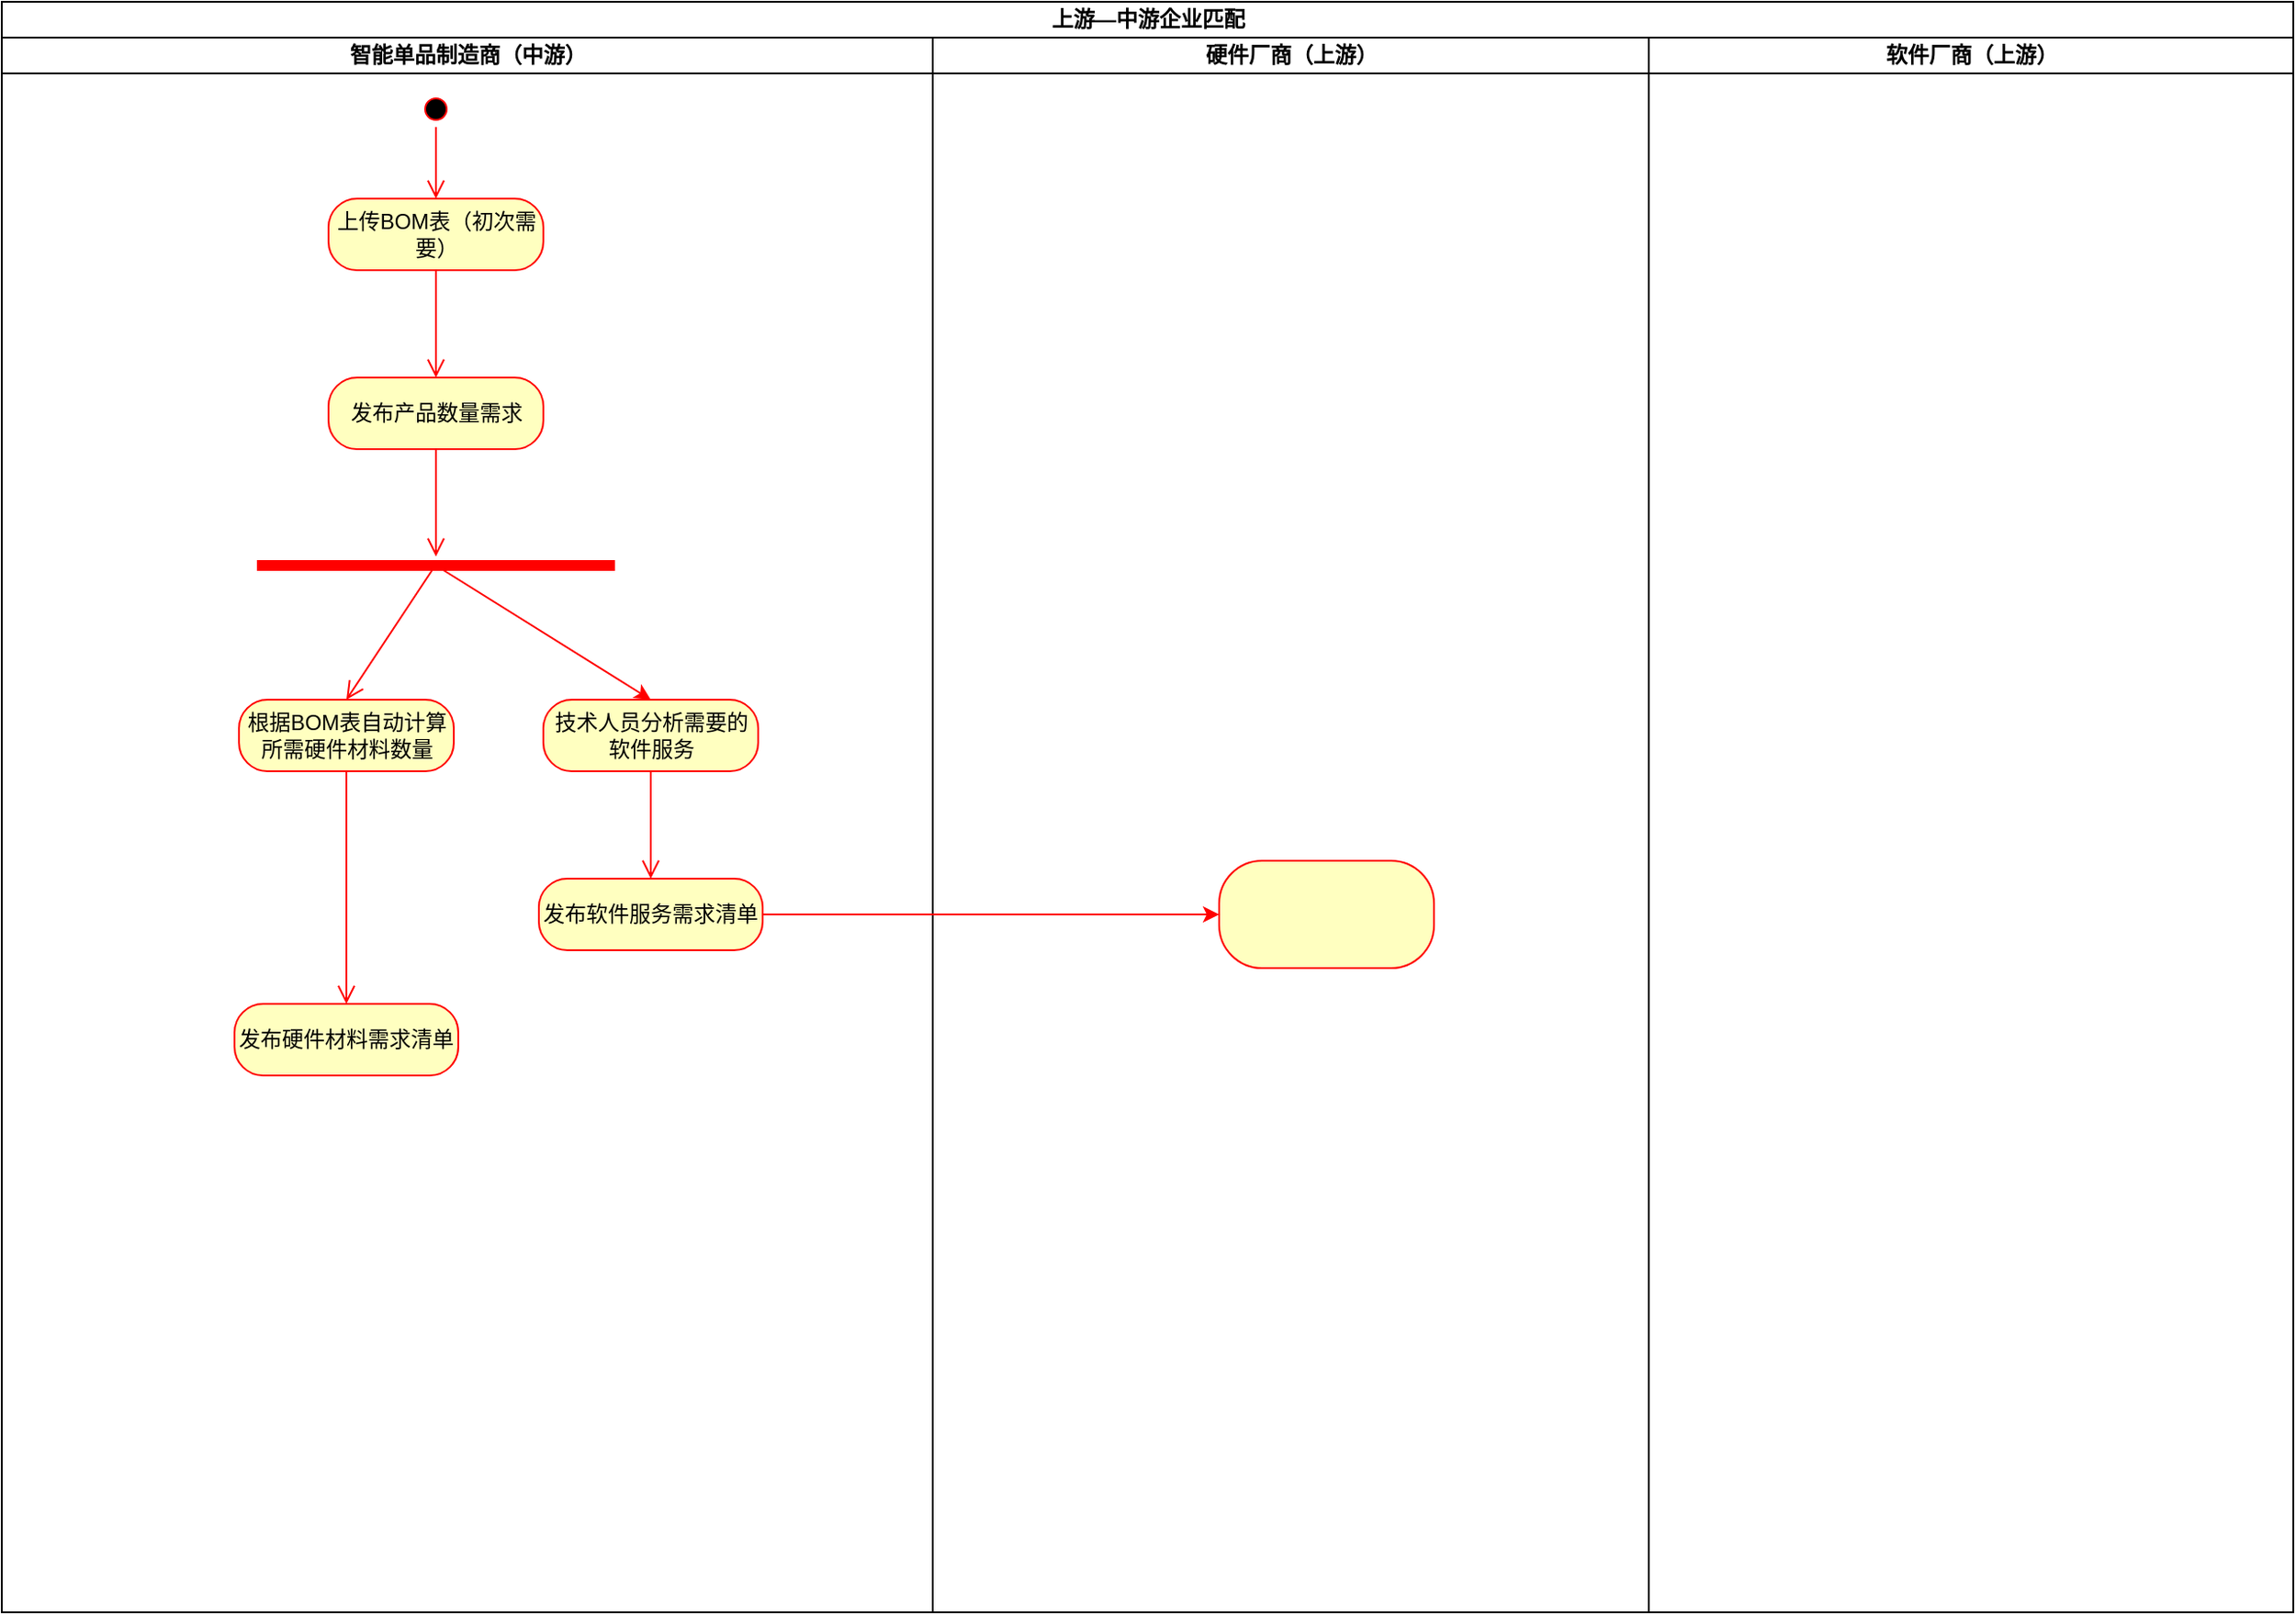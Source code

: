 <mxfile version="25.0.3">
  <diagram id="prtHgNgQTEPvFCAcTncT" name="Page-1">
    <mxGraphModel dx="1134" dy="551" grid="1" gridSize="10" guides="1" tooltips="1" connect="1" arrows="1" fold="1" page="1" pageScale="1" pageWidth="2339" pageHeight="3300" math="0" shadow="0">
      <root>
        <mxCell id="0" />
        <mxCell id="1" parent="0" />
        <mxCell id="G4k473hNy3UlmJ6TiarO-14" value="上游—中游企业匹配" style="swimlane;childLayout=stackLayout;resizeParent=1;resizeParentMax=0;startSize=20;html=1;" vertex="1" parent="1">
          <mxGeometry x="360.0" y="370" width="1280" height="900" as="geometry" />
        </mxCell>
        <mxCell id="G4k473hNy3UlmJ6TiarO-15" value="智能单品制造商（中游）" style="swimlane;startSize=20;html=1;" vertex="1" parent="G4k473hNy3UlmJ6TiarO-14">
          <mxGeometry y="20" width="520" height="880" as="geometry" />
        </mxCell>
        <mxCell id="G4k473hNy3UlmJ6TiarO-25" value="" style="edgeStyle=orthogonalEdgeStyle;html=1;verticalAlign=bottom;endArrow=open;endSize=8;strokeColor=#ff0000;rounded=0;entryX=0.5;entryY=0;entryDx=0;entryDy=0;" edge="1" source="G4k473hNy3UlmJ6TiarO-24" parent="G4k473hNy3UlmJ6TiarO-15" target="G4k473hNy3UlmJ6TiarO-32">
          <mxGeometry relative="1" as="geometry">
            <mxPoint x="192.5" y="490" as="targetPoint" />
          </mxGeometry>
        </mxCell>
        <mxCell id="G4k473hNy3UlmJ6TiarO-18" value="" style="ellipse;html=1;shape=startState;fillColor=#000000;strokeColor=#ff0000;" vertex="1" parent="G4k473hNy3UlmJ6TiarO-15">
          <mxGeometry x="232.5" y="30" width="20" height="20" as="geometry" />
        </mxCell>
        <mxCell id="G4k473hNy3UlmJ6TiarO-19" value="" style="edgeStyle=orthogonalEdgeStyle;html=1;verticalAlign=bottom;endArrow=open;endSize=8;strokeColor=#ff0000;rounded=0;" edge="1" source="G4k473hNy3UlmJ6TiarO-18" parent="G4k473hNy3UlmJ6TiarO-15">
          <mxGeometry relative="1" as="geometry">
            <mxPoint x="242.5" y="90" as="targetPoint" />
          </mxGeometry>
        </mxCell>
        <mxCell id="G4k473hNy3UlmJ6TiarO-20" value="上传BOM表（初次需要）" style="rounded=1;whiteSpace=wrap;html=1;arcSize=40;fontColor=#000000;fillColor=#ffffc0;strokeColor=#ff0000;" vertex="1" parent="G4k473hNy3UlmJ6TiarO-15">
          <mxGeometry x="182.5" y="90" width="120" height="40" as="geometry" />
        </mxCell>
        <mxCell id="G4k473hNy3UlmJ6TiarO-21" value="" style="edgeStyle=orthogonalEdgeStyle;html=1;verticalAlign=bottom;endArrow=open;endSize=8;strokeColor=#ff0000;rounded=0;" edge="1" source="G4k473hNy3UlmJ6TiarO-20" parent="G4k473hNy3UlmJ6TiarO-15">
          <mxGeometry relative="1" as="geometry">
            <mxPoint x="242.5" y="190" as="targetPoint" />
          </mxGeometry>
        </mxCell>
        <mxCell id="G4k473hNy3UlmJ6TiarO-22" value="发布产品数量需求" style="rounded=1;whiteSpace=wrap;html=1;arcSize=40;fontColor=#000000;fillColor=#ffffc0;strokeColor=#ff0000;" vertex="1" parent="G4k473hNy3UlmJ6TiarO-15">
          <mxGeometry x="182.5" y="190" width="120" height="40" as="geometry" />
        </mxCell>
        <mxCell id="G4k473hNy3UlmJ6TiarO-23" value="" style="edgeStyle=orthogonalEdgeStyle;html=1;verticalAlign=bottom;endArrow=open;endSize=8;strokeColor=#ff0000;rounded=0;" edge="1" source="G4k473hNy3UlmJ6TiarO-22" parent="G4k473hNy3UlmJ6TiarO-15">
          <mxGeometry relative="1" as="geometry">
            <mxPoint x="242.5" y="290" as="targetPoint" />
          </mxGeometry>
        </mxCell>
        <mxCell id="G4k473hNy3UlmJ6TiarO-31" style="rounded=0;orthogonalLoop=1;jettySize=auto;html=1;fillColor=#e51400;strokeColor=#FF0000;entryX=0.5;entryY=0;entryDx=0;entryDy=0;" edge="1" parent="G4k473hNy3UlmJ6TiarO-15" target="G4k473hNy3UlmJ6TiarO-29">
          <mxGeometry relative="1" as="geometry">
            <mxPoint x="242.5" y="295" as="sourcePoint" />
          </mxGeometry>
        </mxCell>
        <mxCell id="G4k473hNy3UlmJ6TiarO-26" value="" style="shape=line;html=1;strokeWidth=6;strokeColor=#ff0000;" vertex="1" parent="G4k473hNy3UlmJ6TiarO-15">
          <mxGeometry x="142.5" y="290" width="200" height="10" as="geometry" />
        </mxCell>
        <mxCell id="G4k473hNy3UlmJ6TiarO-27" value="" style="html=1;verticalAlign=bottom;endArrow=open;endSize=8;strokeColor=#ff0000;rounded=0;entryX=0.5;entryY=0;entryDx=0;entryDy=0;exitX=0.503;exitY=0.351;exitDx=0;exitDy=0;exitPerimeter=0;" edge="1" source="G4k473hNy3UlmJ6TiarO-26" parent="G4k473hNy3UlmJ6TiarO-15" target="G4k473hNy3UlmJ6TiarO-24">
          <mxGeometry relative="1" as="geometry">
            <mxPoint x="242.5" y="370" as="targetPoint" />
          </mxGeometry>
        </mxCell>
        <mxCell id="G4k473hNy3UlmJ6TiarO-24" value="根据BOM表自动计算所需硬件材料数量" style="rounded=1;whiteSpace=wrap;html=1;arcSize=40;fontColor=#000000;fillColor=#ffffc0;strokeColor=#ff0000;" vertex="1" parent="G4k473hNy3UlmJ6TiarO-15">
          <mxGeometry x="132.5" y="370" width="120" height="40" as="geometry" />
        </mxCell>
        <mxCell id="G4k473hNy3UlmJ6TiarO-29" value="技术人员分析需要的软件服务" style="rounded=1;whiteSpace=wrap;html=1;arcSize=40;fontColor=#000000;fillColor=#ffffc0;strokeColor=#ff0000;" vertex="1" parent="G4k473hNy3UlmJ6TiarO-15">
          <mxGeometry x="302.5" y="370" width="120" height="40" as="geometry" />
        </mxCell>
        <mxCell id="G4k473hNy3UlmJ6TiarO-30" value="" style="edgeStyle=orthogonalEdgeStyle;html=1;verticalAlign=bottom;endArrow=open;endSize=8;strokeColor=#ff0000;rounded=0;" edge="1" source="G4k473hNy3UlmJ6TiarO-29" parent="G4k473hNy3UlmJ6TiarO-15">
          <mxGeometry relative="1" as="geometry">
            <mxPoint x="362.5" y="470" as="targetPoint" />
          </mxGeometry>
        </mxCell>
        <mxCell id="G4k473hNy3UlmJ6TiarO-32" value="发布硬件材料需求清单" style="rounded=1;whiteSpace=wrap;html=1;arcSize=40;fontColor=#000000;fillColor=#ffffc0;strokeColor=#ff0000;" vertex="1" parent="G4k473hNy3UlmJ6TiarO-15">
          <mxGeometry x="130" y="540" width="125" height="40" as="geometry" />
        </mxCell>
        <mxCell id="G4k473hNy3UlmJ6TiarO-34" value="发布软件服务需求清单" style="rounded=1;whiteSpace=wrap;html=1;arcSize=40;fontColor=#000000;fillColor=#ffffc0;strokeColor=#ff0000;" vertex="1" parent="G4k473hNy3UlmJ6TiarO-15">
          <mxGeometry x="300" y="470" width="125" height="40" as="geometry" />
        </mxCell>
        <mxCell id="G4k473hNy3UlmJ6TiarO-16" value="硬件厂商（上游）" style="swimlane;startSize=20;html=1;" vertex="1" parent="G4k473hNy3UlmJ6TiarO-14">
          <mxGeometry x="520" y="20" width="400" height="880" as="geometry" />
        </mxCell>
        <mxCell id="G4k473hNy3UlmJ6TiarO-36" value="" style="whiteSpace=wrap;html=1;fillColor=#ffffc0;strokeColor=#ff0000;fontColor=#000000;rounded=1;arcSize=40;" vertex="1" parent="G4k473hNy3UlmJ6TiarO-16">
          <mxGeometry x="160" y="460" width="120" height="60" as="geometry" />
        </mxCell>
        <mxCell id="G4k473hNy3UlmJ6TiarO-17" value="软件厂商（上游）" style="swimlane;startSize=20;html=1;" vertex="1" parent="G4k473hNy3UlmJ6TiarO-14">
          <mxGeometry x="920" y="20" width="360" height="880" as="geometry" />
        </mxCell>
        <mxCell id="G4k473hNy3UlmJ6TiarO-37" value="" style="edgeStyle=orthogonalEdgeStyle;rounded=0;orthogonalLoop=1;jettySize=auto;html=1;strokeColor=#ff0000;" edge="1" parent="G4k473hNy3UlmJ6TiarO-14" source="G4k473hNy3UlmJ6TiarO-34" target="G4k473hNy3UlmJ6TiarO-36">
          <mxGeometry relative="1" as="geometry" />
        </mxCell>
      </root>
    </mxGraphModel>
  </diagram>
</mxfile>
